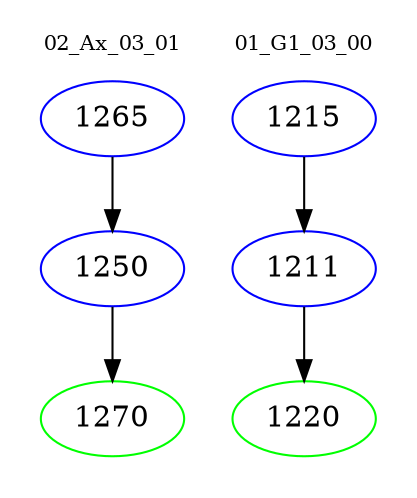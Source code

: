 digraph{
subgraph cluster_0 {
color = white
label = "02_Ax_03_01";
fontsize=10;
T0_1265 [label="1265", color="blue"]
T0_1265 -> T0_1250 [color="black"]
T0_1250 [label="1250", color="blue"]
T0_1250 -> T0_1270 [color="black"]
T0_1270 [label="1270", color="green"]
}
subgraph cluster_1 {
color = white
label = "01_G1_03_00";
fontsize=10;
T1_1215 [label="1215", color="blue"]
T1_1215 -> T1_1211 [color="black"]
T1_1211 [label="1211", color="blue"]
T1_1211 -> T1_1220 [color="black"]
T1_1220 [label="1220", color="green"]
}
}
